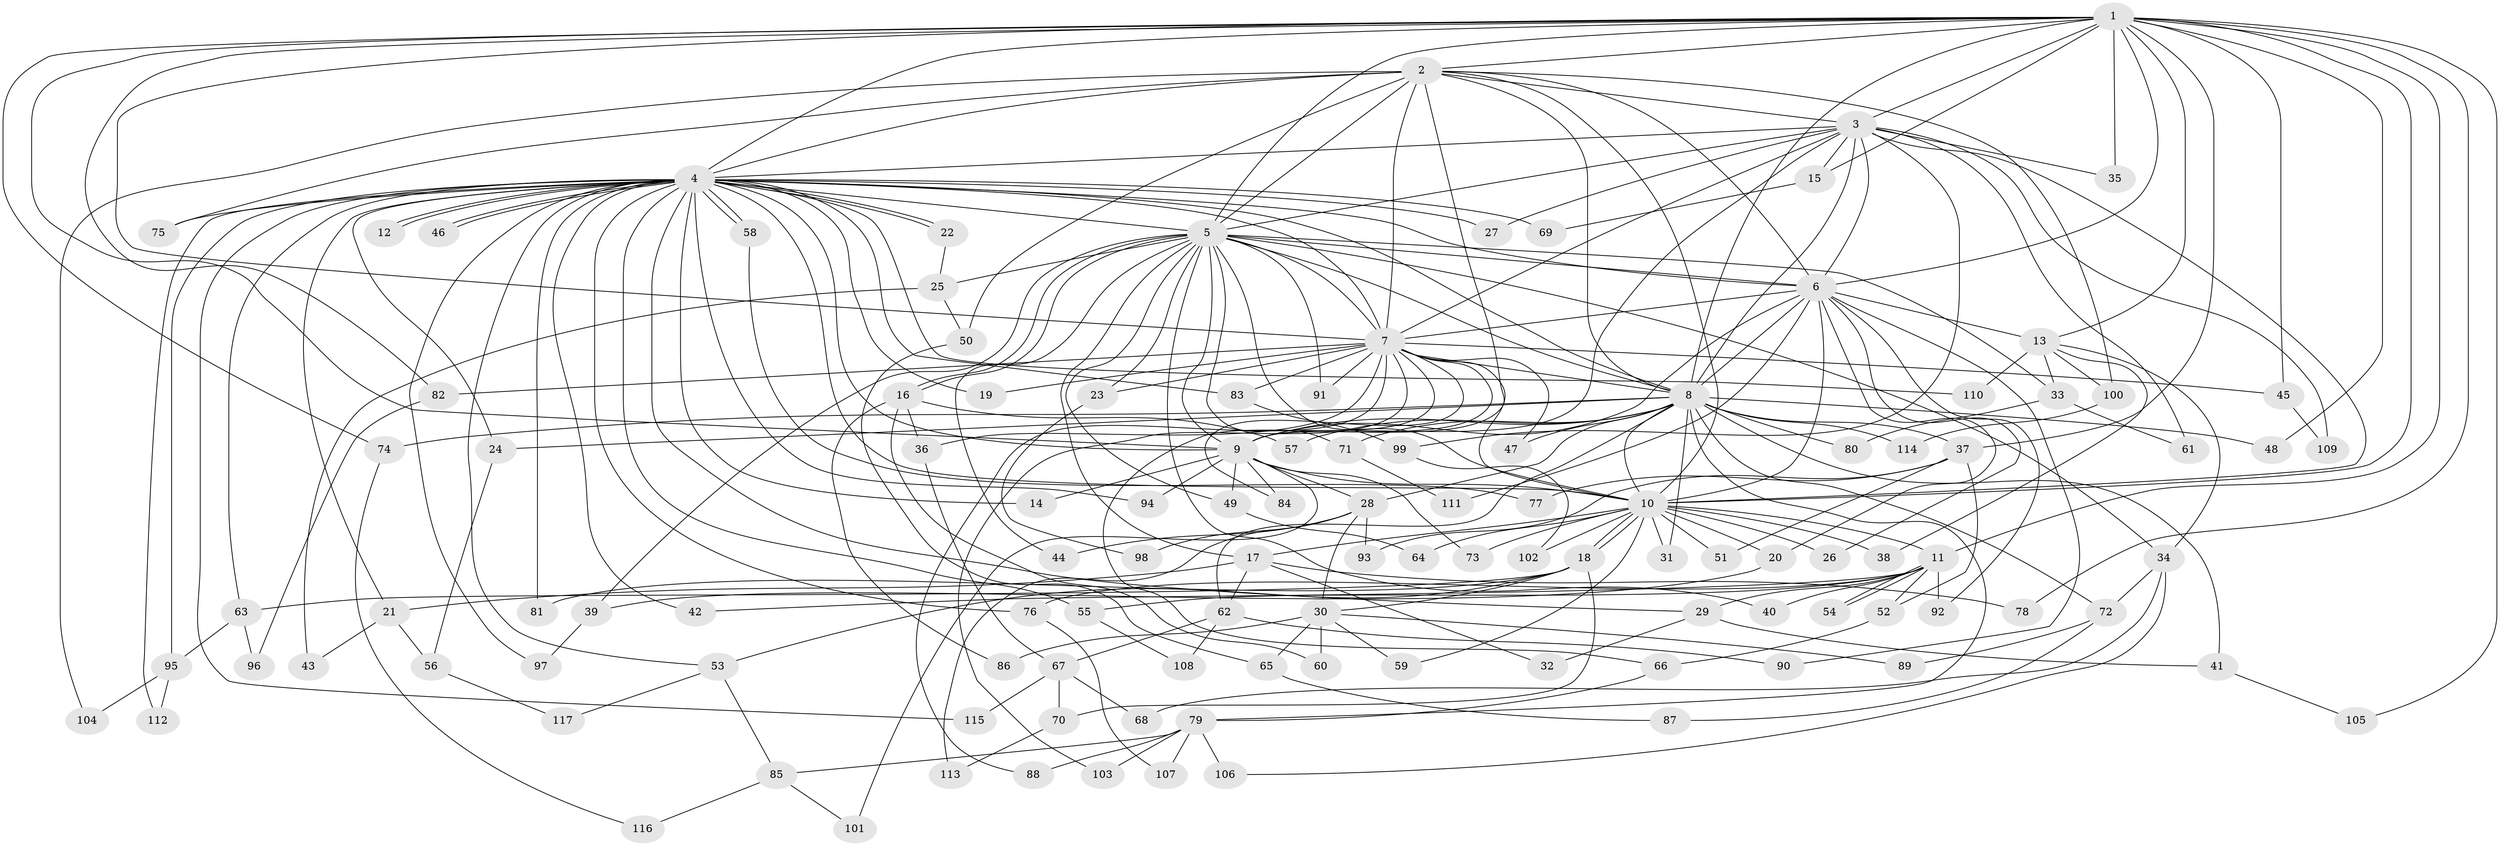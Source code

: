 // Generated by graph-tools (version 1.1) at 2025/49/03/09/25 03:49:40]
// undirected, 117 vertices, 259 edges
graph export_dot {
graph [start="1"]
  node [color=gray90,style=filled];
  1;
  2;
  3;
  4;
  5;
  6;
  7;
  8;
  9;
  10;
  11;
  12;
  13;
  14;
  15;
  16;
  17;
  18;
  19;
  20;
  21;
  22;
  23;
  24;
  25;
  26;
  27;
  28;
  29;
  30;
  31;
  32;
  33;
  34;
  35;
  36;
  37;
  38;
  39;
  40;
  41;
  42;
  43;
  44;
  45;
  46;
  47;
  48;
  49;
  50;
  51;
  52;
  53;
  54;
  55;
  56;
  57;
  58;
  59;
  60;
  61;
  62;
  63;
  64;
  65;
  66;
  67;
  68;
  69;
  70;
  71;
  72;
  73;
  74;
  75;
  76;
  77;
  78;
  79;
  80;
  81;
  82;
  83;
  84;
  85;
  86;
  87;
  88;
  89;
  90;
  91;
  92;
  93;
  94;
  95;
  96;
  97;
  98;
  99;
  100;
  101;
  102;
  103;
  104;
  105;
  106;
  107;
  108;
  109;
  110;
  111;
  112;
  113;
  114;
  115;
  116;
  117;
  1 -- 2;
  1 -- 3;
  1 -- 4;
  1 -- 5;
  1 -- 6;
  1 -- 7;
  1 -- 8;
  1 -- 9;
  1 -- 10;
  1 -- 11;
  1 -- 13;
  1 -- 15;
  1 -- 35;
  1 -- 37;
  1 -- 45;
  1 -- 48;
  1 -- 74;
  1 -- 78;
  1 -- 82;
  1 -- 105;
  2 -- 3;
  2 -- 4;
  2 -- 5;
  2 -- 6;
  2 -- 7;
  2 -- 8;
  2 -- 9;
  2 -- 10;
  2 -- 50;
  2 -- 75;
  2 -- 100;
  2 -- 104;
  3 -- 4;
  3 -- 5;
  3 -- 6;
  3 -- 7;
  3 -- 8;
  3 -- 9;
  3 -- 10;
  3 -- 15;
  3 -- 27;
  3 -- 35;
  3 -- 61;
  3 -- 99;
  3 -- 109;
  4 -- 5;
  4 -- 6;
  4 -- 7;
  4 -- 8;
  4 -- 9;
  4 -- 10;
  4 -- 12;
  4 -- 12;
  4 -- 14;
  4 -- 19;
  4 -- 21;
  4 -- 22;
  4 -- 22;
  4 -- 24;
  4 -- 27;
  4 -- 29;
  4 -- 42;
  4 -- 46;
  4 -- 46;
  4 -- 53;
  4 -- 55;
  4 -- 58;
  4 -- 58;
  4 -- 63;
  4 -- 69;
  4 -- 75;
  4 -- 76;
  4 -- 81;
  4 -- 83;
  4 -- 94;
  4 -- 95;
  4 -- 97;
  4 -- 110;
  4 -- 112;
  4 -- 115;
  5 -- 6;
  5 -- 7;
  5 -- 8;
  5 -- 9;
  5 -- 10;
  5 -- 16;
  5 -- 16;
  5 -- 17;
  5 -- 23;
  5 -- 25;
  5 -- 33;
  5 -- 34;
  5 -- 39;
  5 -- 40;
  5 -- 44;
  5 -- 49;
  5 -- 71;
  5 -- 91;
  6 -- 7;
  6 -- 8;
  6 -- 9;
  6 -- 10;
  6 -- 13;
  6 -- 20;
  6 -- 26;
  6 -- 90;
  6 -- 92;
  6 -- 111;
  7 -- 8;
  7 -- 9;
  7 -- 10;
  7 -- 19;
  7 -- 23;
  7 -- 36;
  7 -- 45;
  7 -- 47;
  7 -- 66;
  7 -- 82;
  7 -- 83;
  7 -- 84;
  7 -- 88;
  7 -- 91;
  7 -- 103;
  8 -- 9;
  8 -- 10;
  8 -- 24;
  8 -- 28;
  8 -- 31;
  8 -- 37;
  8 -- 41;
  8 -- 47;
  8 -- 48;
  8 -- 57;
  8 -- 62;
  8 -- 71;
  8 -- 72;
  8 -- 74;
  8 -- 79;
  8 -- 80;
  8 -- 114;
  9 -- 10;
  9 -- 14;
  9 -- 28;
  9 -- 49;
  9 -- 73;
  9 -- 84;
  9 -- 94;
  9 -- 101;
  10 -- 11;
  10 -- 17;
  10 -- 18;
  10 -- 18;
  10 -- 20;
  10 -- 26;
  10 -- 31;
  10 -- 38;
  10 -- 51;
  10 -- 59;
  10 -- 64;
  10 -- 73;
  10 -- 102;
  11 -- 29;
  11 -- 40;
  11 -- 42;
  11 -- 52;
  11 -- 54;
  11 -- 54;
  11 -- 55;
  11 -- 76;
  11 -- 92;
  13 -- 33;
  13 -- 34;
  13 -- 38;
  13 -- 100;
  13 -- 110;
  15 -- 69;
  16 -- 36;
  16 -- 57;
  16 -- 60;
  16 -- 86;
  17 -- 21;
  17 -- 32;
  17 -- 62;
  17 -- 78;
  18 -- 30;
  18 -- 53;
  18 -- 63;
  18 -- 70;
  18 -- 81;
  20 -- 39;
  21 -- 43;
  21 -- 56;
  22 -- 25;
  23 -- 98;
  24 -- 56;
  25 -- 43;
  25 -- 50;
  28 -- 30;
  28 -- 44;
  28 -- 93;
  28 -- 98;
  28 -- 113;
  29 -- 32;
  29 -- 41;
  30 -- 59;
  30 -- 60;
  30 -- 65;
  30 -- 86;
  30 -- 89;
  33 -- 61;
  33 -- 80;
  34 -- 68;
  34 -- 72;
  34 -- 106;
  36 -- 67;
  37 -- 51;
  37 -- 52;
  37 -- 77;
  37 -- 93;
  39 -- 97;
  41 -- 105;
  45 -- 109;
  49 -- 64;
  50 -- 65;
  52 -- 66;
  53 -- 85;
  53 -- 117;
  55 -- 108;
  56 -- 117;
  58 -- 77;
  62 -- 67;
  62 -- 90;
  62 -- 108;
  63 -- 95;
  63 -- 96;
  65 -- 87;
  66 -- 79;
  67 -- 68;
  67 -- 70;
  67 -- 115;
  70 -- 113;
  71 -- 111;
  72 -- 87;
  72 -- 89;
  74 -- 116;
  76 -- 107;
  79 -- 85;
  79 -- 88;
  79 -- 103;
  79 -- 106;
  79 -- 107;
  82 -- 96;
  83 -- 99;
  85 -- 101;
  85 -- 116;
  95 -- 104;
  95 -- 112;
  99 -- 102;
  100 -- 114;
}
